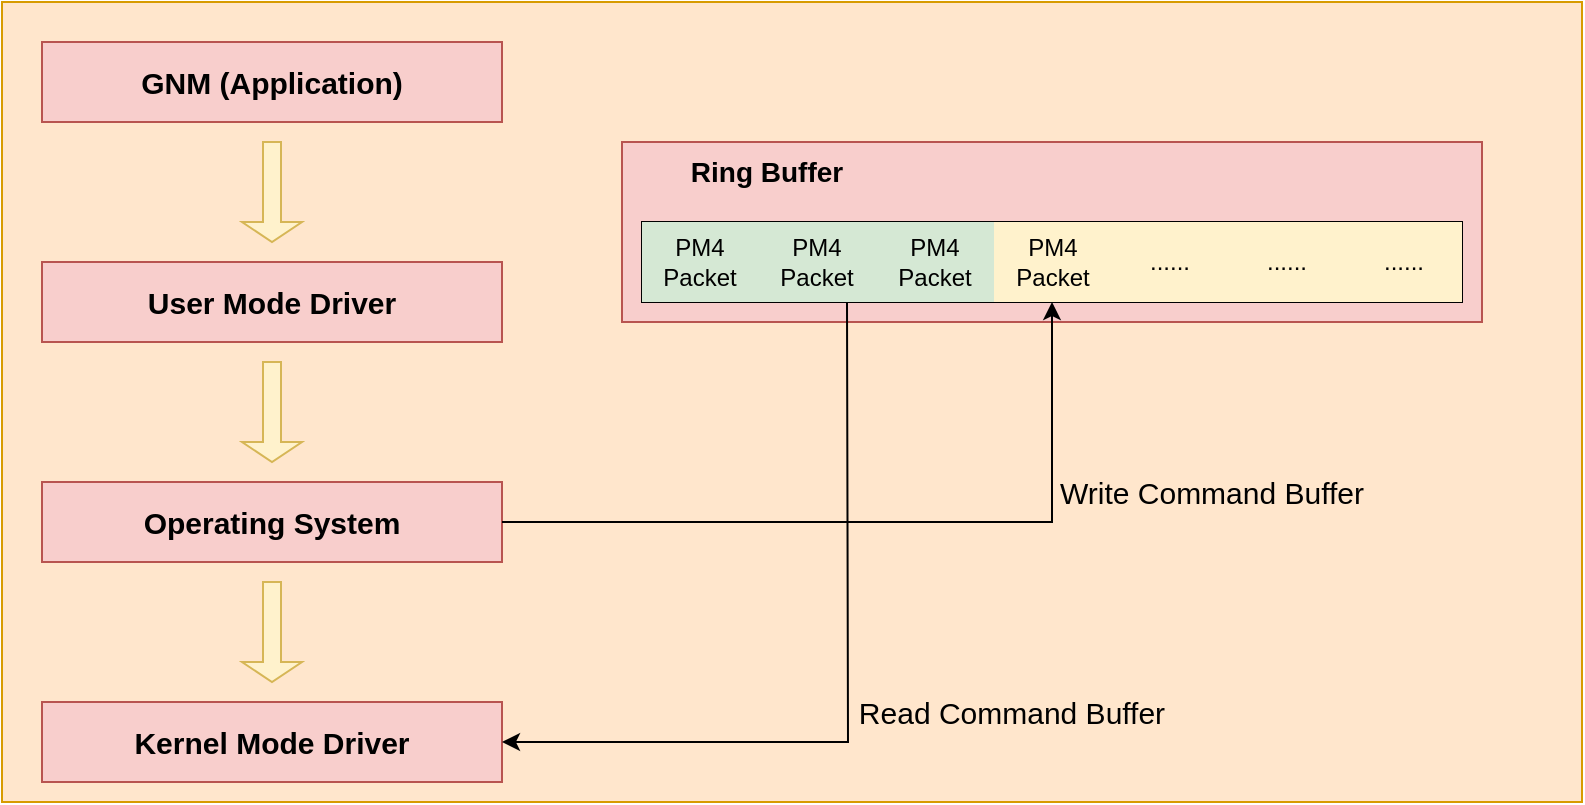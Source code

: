 <mxfile version="24.2.5" type="device">
  <diagram name="Page-1" id="0EtKFH_yeUswPPRqUbHq">
    <mxGraphModel dx="2074" dy="1205" grid="1" gridSize="10" guides="1" tooltips="1" connect="1" arrows="1" fold="1" page="1" pageScale="1" pageWidth="827" pageHeight="1169" math="0" shadow="0">
      <root>
        <mxCell id="0" />
        <mxCell id="1" parent="0" />
        <mxCell id="QSqcfk-7Tip9ZLl0hiTW-13" value="" style="rounded=0;whiteSpace=wrap;html=1;fillColor=#ffe6cc;strokeColor=#d79b00;" vertex="1" parent="1">
          <mxGeometry x="40" y="370" width="790" height="400" as="geometry" />
        </mxCell>
        <mxCell id="QSqcfk-7Tip9ZLl0hiTW-1" value="GNM (Application)" style="rounded=0;whiteSpace=wrap;html=1;fontSize=15;fontStyle=1;fillColor=#f8cecc;strokeColor=#b85450;" vertex="1" parent="1">
          <mxGeometry x="60" y="390" width="230" height="40" as="geometry" />
        </mxCell>
        <mxCell id="QSqcfk-7Tip9ZLl0hiTW-2" value="User Mode Driver" style="rounded=0;whiteSpace=wrap;html=1;fontSize=15;fontStyle=1;fillColor=#f8cecc;strokeColor=#b85450;" vertex="1" parent="1">
          <mxGeometry x="60" y="500" width="230" height="40" as="geometry" />
        </mxCell>
        <mxCell id="QSqcfk-7Tip9ZLl0hiTW-3" value="Operating System" style="rounded=0;whiteSpace=wrap;html=1;fontSize=15;fontStyle=1;fillColor=#f8cecc;strokeColor=#b85450;" vertex="1" parent="1">
          <mxGeometry x="60" y="610" width="230" height="40" as="geometry" />
        </mxCell>
        <mxCell id="QSqcfk-7Tip9ZLl0hiTW-4" value="Kernel Mode Driver" style="rounded=0;whiteSpace=wrap;html=1;fontSize=15;fontStyle=1;fillColor=#f8cecc;strokeColor=#b85450;" vertex="1" parent="1">
          <mxGeometry x="60" y="720" width="230" height="40" as="geometry" />
        </mxCell>
        <mxCell id="QSqcfk-7Tip9ZLl0hiTW-14" value="" style="shape=singleArrow;direction=south;whiteSpace=wrap;html=1;fillColor=#fff2cc;strokeColor=#d6b656;" vertex="1" parent="1">
          <mxGeometry x="160" y="440" width="30" height="50" as="geometry" />
        </mxCell>
        <mxCell id="QSqcfk-7Tip9ZLl0hiTW-15" value="" style="shape=singleArrow;direction=south;whiteSpace=wrap;html=1;fillColor=#fff2cc;strokeColor=#d6b656;" vertex="1" parent="1">
          <mxGeometry x="160" y="550" width="30" height="50" as="geometry" />
        </mxCell>
        <mxCell id="QSqcfk-7Tip9ZLl0hiTW-17" value="" style="shape=singleArrow;direction=south;whiteSpace=wrap;html=1;fillColor=#fff2cc;strokeColor=#d6b656;" vertex="1" parent="1">
          <mxGeometry x="160" y="660" width="30" height="50" as="geometry" />
        </mxCell>
        <mxCell id="QSqcfk-7Tip9ZLl0hiTW-31" value="" style="rounded=0;whiteSpace=wrap;html=1;fillColor=#f8cecc;strokeColor=#b85450;" vertex="1" parent="1">
          <mxGeometry x="350" y="440" width="430" height="90" as="geometry" />
        </mxCell>
        <mxCell id="QSqcfk-7Tip9ZLl0hiTW-32" value="" style="shape=table;startSize=0;container=1;collapsible=0;childLayout=tableLayout;fontSize=16;" vertex="1" parent="1">
          <mxGeometry x="360" y="480" width="410" height="40" as="geometry" />
        </mxCell>
        <mxCell id="QSqcfk-7Tip9ZLl0hiTW-33" value="" style="shape=tableRow;horizontal=0;startSize=0;swimlaneHead=0;swimlaneBody=0;strokeColor=inherit;top=0;left=0;bottom=0;right=0;collapsible=0;dropTarget=0;fillColor=none;points=[[0,0.5],[1,0.5]];portConstraint=eastwest;fontSize=16;" vertex="1" parent="QSqcfk-7Tip9ZLl0hiTW-32">
          <mxGeometry width="410" height="40" as="geometry" />
        </mxCell>
        <mxCell id="QSqcfk-7Tip9ZLl0hiTW-34" value="PM4 Packet" style="shape=partialRectangle;html=1;whiteSpace=wrap;connectable=0;strokeColor=#82b366;overflow=hidden;fillColor=#d5e8d4;top=0;left=0;bottom=0;right=0;pointerEvents=1;fontSize=12;" vertex="1" parent="QSqcfk-7Tip9ZLl0hiTW-33">
          <mxGeometry width="58" height="40" as="geometry">
            <mxRectangle width="58" height="40" as="alternateBounds" />
          </mxGeometry>
        </mxCell>
        <mxCell id="QSqcfk-7Tip9ZLl0hiTW-35" value="PM4 Packet" style="shape=partialRectangle;html=1;whiteSpace=wrap;connectable=0;strokeColor=#82b366;overflow=hidden;fillColor=#d5e8d4;top=0;left=0;bottom=0;right=0;pointerEvents=1;fontSize=12;" vertex="1" parent="QSqcfk-7Tip9ZLl0hiTW-33">
          <mxGeometry x="58" width="59" height="40" as="geometry">
            <mxRectangle width="59" height="40" as="alternateBounds" />
          </mxGeometry>
        </mxCell>
        <mxCell id="QSqcfk-7Tip9ZLl0hiTW-36" value="PM4 Packet" style="shape=partialRectangle;html=1;whiteSpace=wrap;connectable=0;strokeColor=#82b366;overflow=hidden;fillColor=#d5e8d4;top=0;left=0;bottom=0;right=0;pointerEvents=1;fontSize=12;" vertex="1" parent="QSqcfk-7Tip9ZLl0hiTW-33">
          <mxGeometry x="117" width="59" height="40" as="geometry">
            <mxRectangle width="59" height="40" as="alternateBounds" />
          </mxGeometry>
        </mxCell>
        <mxCell id="QSqcfk-7Tip9ZLl0hiTW-37" value="PM4 Packet" style="shape=partialRectangle;html=1;whiteSpace=wrap;connectable=0;strokeColor=#d6b656;overflow=hidden;fillColor=#fff2cc;top=0;left=0;bottom=0;right=0;pointerEvents=1;fontSize=12;" vertex="1" parent="QSqcfk-7Tip9ZLl0hiTW-33">
          <mxGeometry x="176" width="59" height="40" as="geometry">
            <mxRectangle width="59" height="40" as="alternateBounds" />
          </mxGeometry>
        </mxCell>
        <mxCell id="QSqcfk-7Tip9ZLl0hiTW-38" value="......" style="shape=partialRectangle;html=1;whiteSpace=wrap;connectable=0;strokeColor=#d6b656;overflow=hidden;fillColor=#fff2cc;top=0;left=0;bottom=0;right=0;pointerEvents=1;fontSize=12;" vertex="1" parent="QSqcfk-7Tip9ZLl0hiTW-33">
          <mxGeometry x="235" width="58" height="40" as="geometry">
            <mxRectangle width="58" height="40" as="alternateBounds" />
          </mxGeometry>
        </mxCell>
        <mxCell id="QSqcfk-7Tip9ZLl0hiTW-39" value="......" style="shape=partialRectangle;html=1;whiteSpace=wrap;connectable=0;strokeColor=#d6b656;overflow=hidden;fillColor=#fff2cc;top=0;left=0;bottom=0;right=0;pointerEvents=1;fontSize=12;" vertex="1" parent="QSqcfk-7Tip9ZLl0hiTW-33">
          <mxGeometry x="293" width="59" height="40" as="geometry">
            <mxRectangle width="59" height="40" as="alternateBounds" />
          </mxGeometry>
        </mxCell>
        <mxCell id="QSqcfk-7Tip9ZLl0hiTW-40" value="......" style="shape=partialRectangle;html=1;whiteSpace=wrap;connectable=0;strokeColor=#d6b656;overflow=hidden;fillColor=#fff2cc;top=0;left=0;bottom=0;right=0;pointerEvents=1;fontSize=12;" vertex="1" parent="QSqcfk-7Tip9ZLl0hiTW-33">
          <mxGeometry x="352" width="58" height="40" as="geometry">
            <mxRectangle width="58" height="40" as="alternateBounds" />
          </mxGeometry>
        </mxCell>
        <mxCell id="QSqcfk-7Tip9ZLl0hiTW-41" value="Ring Buffer" style="text;html=1;align=center;verticalAlign=middle;whiteSpace=wrap;rounded=0;fontStyle=1;fontSize=14;" vertex="1" parent="1">
          <mxGeometry x="353" y="440" width="139" height="30" as="geometry" />
        </mxCell>
        <mxCell id="QSqcfk-7Tip9ZLl0hiTW-43" value="" style="endArrow=classic;html=1;rounded=0;exitX=0.25;exitY=1;exitDx=0;exitDy=0;entryX=1;entryY=0.5;entryDx=0;entryDy=0;" edge="1" parent="1" source="QSqcfk-7Tip9ZLl0hiTW-32" target="QSqcfk-7Tip9ZLl0hiTW-4">
          <mxGeometry width="50" height="50" relative="1" as="geometry">
            <mxPoint x="300" y="640" as="sourcePoint" />
            <mxPoint x="380" y="695" as="targetPoint" />
            <Array as="points">
              <mxPoint x="463" y="740" />
            </Array>
          </mxGeometry>
        </mxCell>
        <mxCell id="QSqcfk-7Tip9ZLl0hiTW-45" value="" style="endArrow=classic;html=1;rounded=0;exitX=1;exitY=0.5;exitDx=0;exitDy=0;entryX=0.5;entryY=1;entryDx=0;entryDy=0;" edge="1" parent="1" source="QSqcfk-7Tip9ZLl0hiTW-3" target="QSqcfk-7Tip9ZLl0hiTW-32">
          <mxGeometry width="50" height="50" relative="1" as="geometry">
            <mxPoint x="390" y="340" as="sourcePoint" />
            <mxPoint x="580" y="610" as="targetPoint" />
            <Array as="points">
              <mxPoint x="565" y="630" />
            </Array>
          </mxGeometry>
        </mxCell>
        <mxCell id="QSqcfk-7Tip9ZLl0hiTW-46" value="Write Command Buffer" style="text;html=1;align=center;verticalAlign=middle;whiteSpace=wrap;rounded=0;fontSize=15;" vertex="1" parent="1">
          <mxGeometry x="550" y="600" width="190" height="30" as="geometry" />
        </mxCell>
        <mxCell id="QSqcfk-7Tip9ZLl0hiTW-47" value="Read Command Buffer" style="text;html=1;align=center;verticalAlign=middle;whiteSpace=wrap;rounded=0;fontSize=15;" vertex="1" parent="1">
          <mxGeometry x="450" y="710" width="190" height="30" as="geometry" />
        </mxCell>
      </root>
    </mxGraphModel>
  </diagram>
</mxfile>
